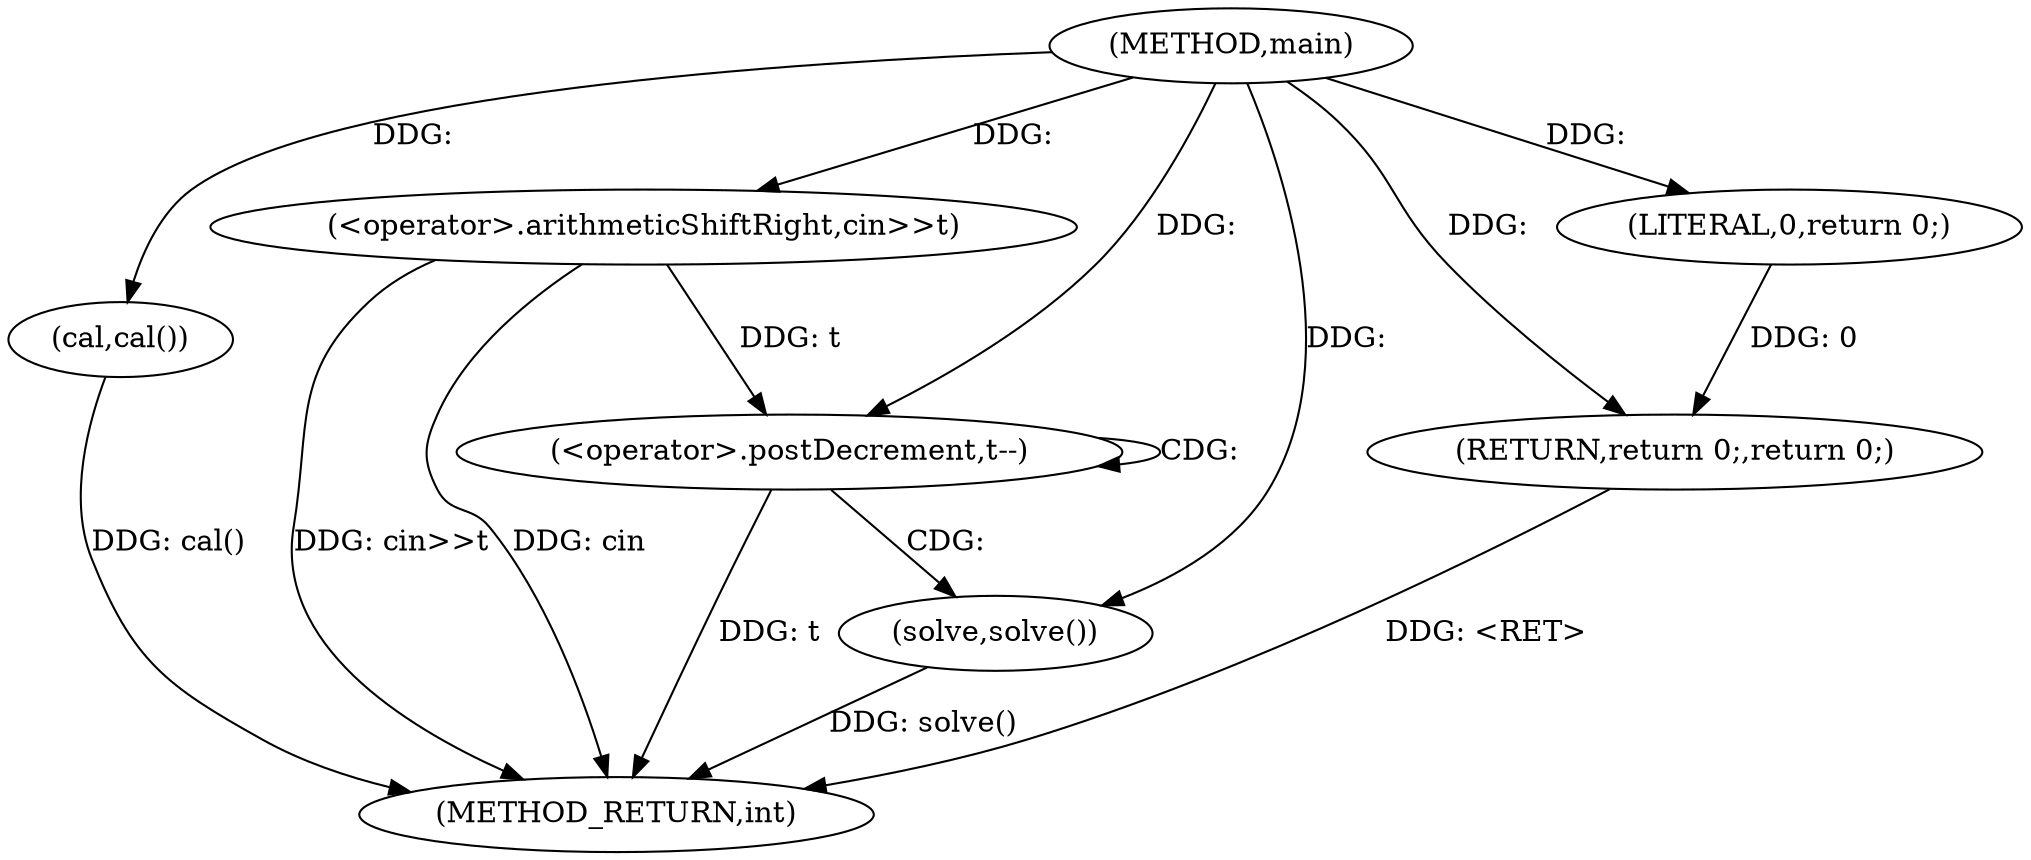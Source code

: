 digraph "main" {  
"1000170" [label = "(METHOD,main)" ]
"1000184" [label = "(METHOD_RETURN,int)" ]
"1000172" [label = "(cal,cal())" ]
"1000174" [label = "(<operator>.arithmeticShiftRight,cin>>t)" ]
"1000182" [label = "(RETURN,return 0;,return 0;)" ]
"1000178" [label = "(<operator>.postDecrement,t--)" ]
"1000183" [label = "(LITERAL,0,return 0;)" ]
"1000181" [label = "(solve,solve())" ]
  "1000172" -> "1000184"  [ label = "DDG: cal()"] 
  "1000174" -> "1000184"  [ label = "DDG: cin>>t"] 
  "1000178" -> "1000184"  [ label = "DDG: t"] 
  "1000181" -> "1000184"  [ label = "DDG: solve()"] 
  "1000182" -> "1000184"  [ label = "DDG: <RET>"] 
  "1000174" -> "1000184"  [ label = "DDG: cin"] 
  "1000170" -> "1000172"  [ label = "DDG: "] 
  "1000183" -> "1000182"  [ label = "DDG: 0"] 
  "1000170" -> "1000182"  [ label = "DDG: "] 
  "1000170" -> "1000174"  [ label = "DDG: "] 
  "1000170" -> "1000183"  [ label = "DDG: "] 
  "1000174" -> "1000178"  [ label = "DDG: t"] 
  "1000170" -> "1000178"  [ label = "DDG: "] 
  "1000170" -> "1000181"  [ label = "DDG: "] 
  "1000178" -> "1000178"  [ label = "CDG: "] 
  "1000178" -> "1000181"  [ label = "CDG: "] 
}
